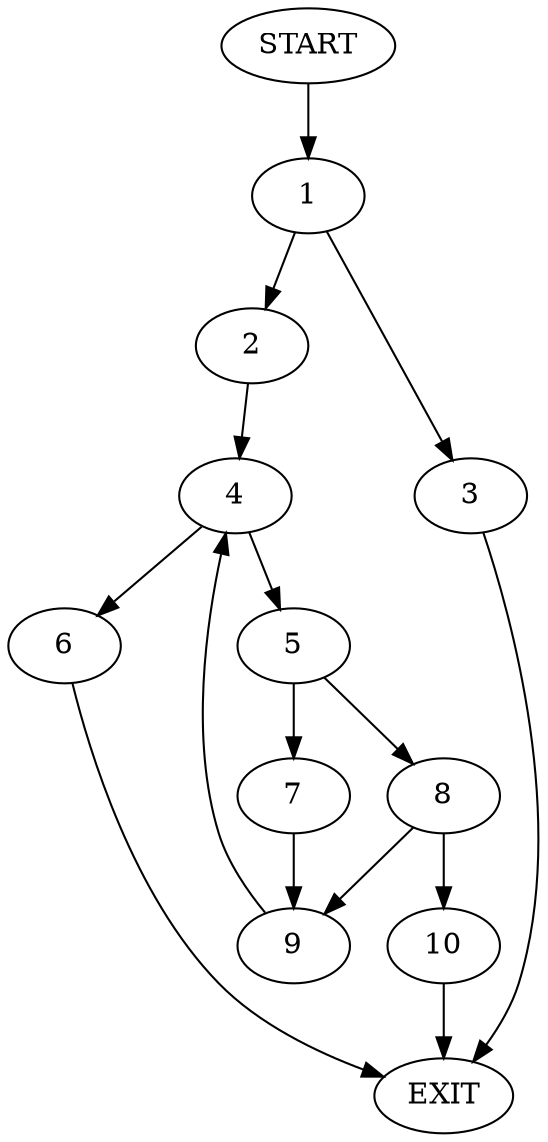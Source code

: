 digraph {
0 [label="START"]
11 [label="EXIT"]
0 -> 1
1 -> 2
1 -> 3
3 -> 11
2 -> 4
4 -> 5
4 -> 6
6 -> 11
5 -> 7
5 -> 8
8 -> 9
8 -> 10
7 -> 9
9 -> 4
10 -> 11
}
